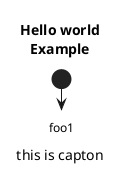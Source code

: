 @startuml
skinparam activity {
    ' this is a comment
    BackgroundColor White
    BorderColor Black /' this is a comment '/
    BorderColor Red  ' this is not a comment and this line is ignored
}

title Hello world\nExample

start


caption this is capton
:foo1;
@enduml